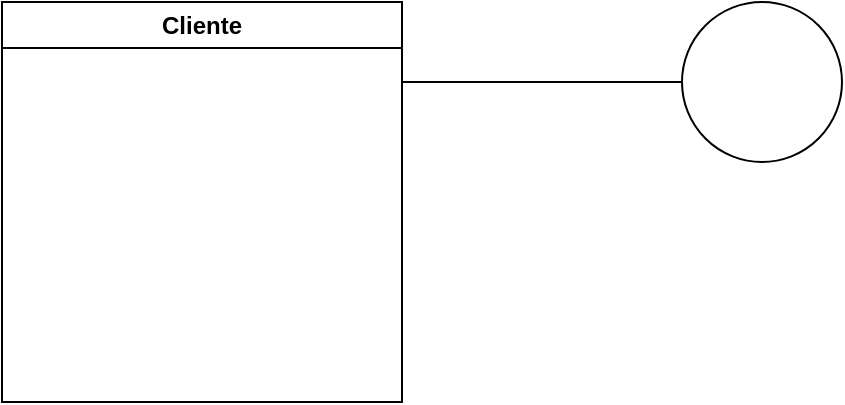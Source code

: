 <mxfile version="24.7.16">
  <diagram name="Página-1" id="iW0aNZLuquDJUyddi-WJ">
    <mxGraphModel dx="1434" dy="754" grid="1" gridSize="10" guides="1" tooltips="1" connect="1" arrows="1" fold="1" page="1" pageScale="1" pageWidth="827" pageHeight="1169" math="0" shadow="0">
      <root>
        <mxCell id="0" />
        <mxCell id="1" parent="0" />
        <mxCell id="rSwEuwtdziTsfNbhJaiy-4" value="Cliente" style="swimlane;whiteSpace=wrap;html=1;" vertex="1" parent="1">
          <mxGeometry x="50" y="180" width="200" height="200" as="geometry" />
        </mxCell>
        <mxCell id="rSwEuwtdziTsfNbhJaiy-5" value="" style="endArrow=none;html=1;rounded=0;" edge="1" parent="1">
          <mxGeometry width="50" height="50" relative="1" as="geometry">
            <mxPoint x="250" y="220" as="sourcePoint" />
            <mxPoint x="390" y="220" as="targetPoint" />
          </mxGeometry>
        </mxCell>
        <mxCell id="rSwEuwtdziTsfNbhJaiy-6" value="" style="ellipse;whiteSpace=wrap;html=1;aspect=fixed;" vertex="1" parent="1">
          <mxGeometry x="390" y="180" width="80" height="80" as="geometry" />
        </mxCell>
      </root>
    </mxGraphModel>
  </diagram>
</mxfile>
